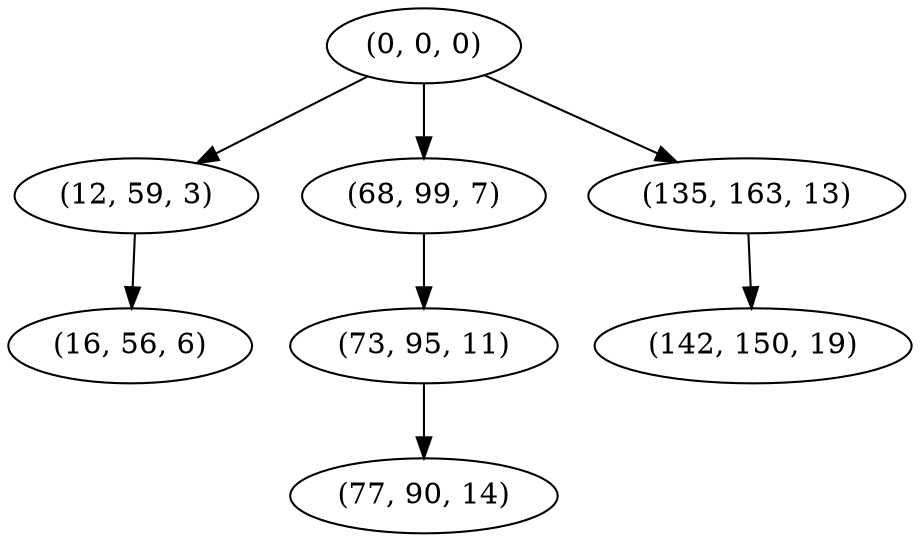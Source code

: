 digraph tree {
    "(0, 0, 0)";
    "(12, 59, 3)";
    "(16, 56, 6)";
    "(68, 99, 7)";
    "(73, 95, 11)";
    "(77, 90, 14)";
    "(135, 163, 13)";
    "(142, 150, 19)";
    "(0, 0, 0)" -> "(12, 59, 3)";
    "(0, 0, 0)" -> "(68, 99, 7)";
    "(0, 0, 0)" -> "(135, 163, 13)";
    "(12, 59, 3)" -> "(16, 56, 6)";
    "(68, 99, 7)" -> "(73, 95, 11)";
    "(73, 95, 11)" -> "(77, 90, 14)";
    "(135, 163, 13)" -> "(142, 150, 19)";
}
